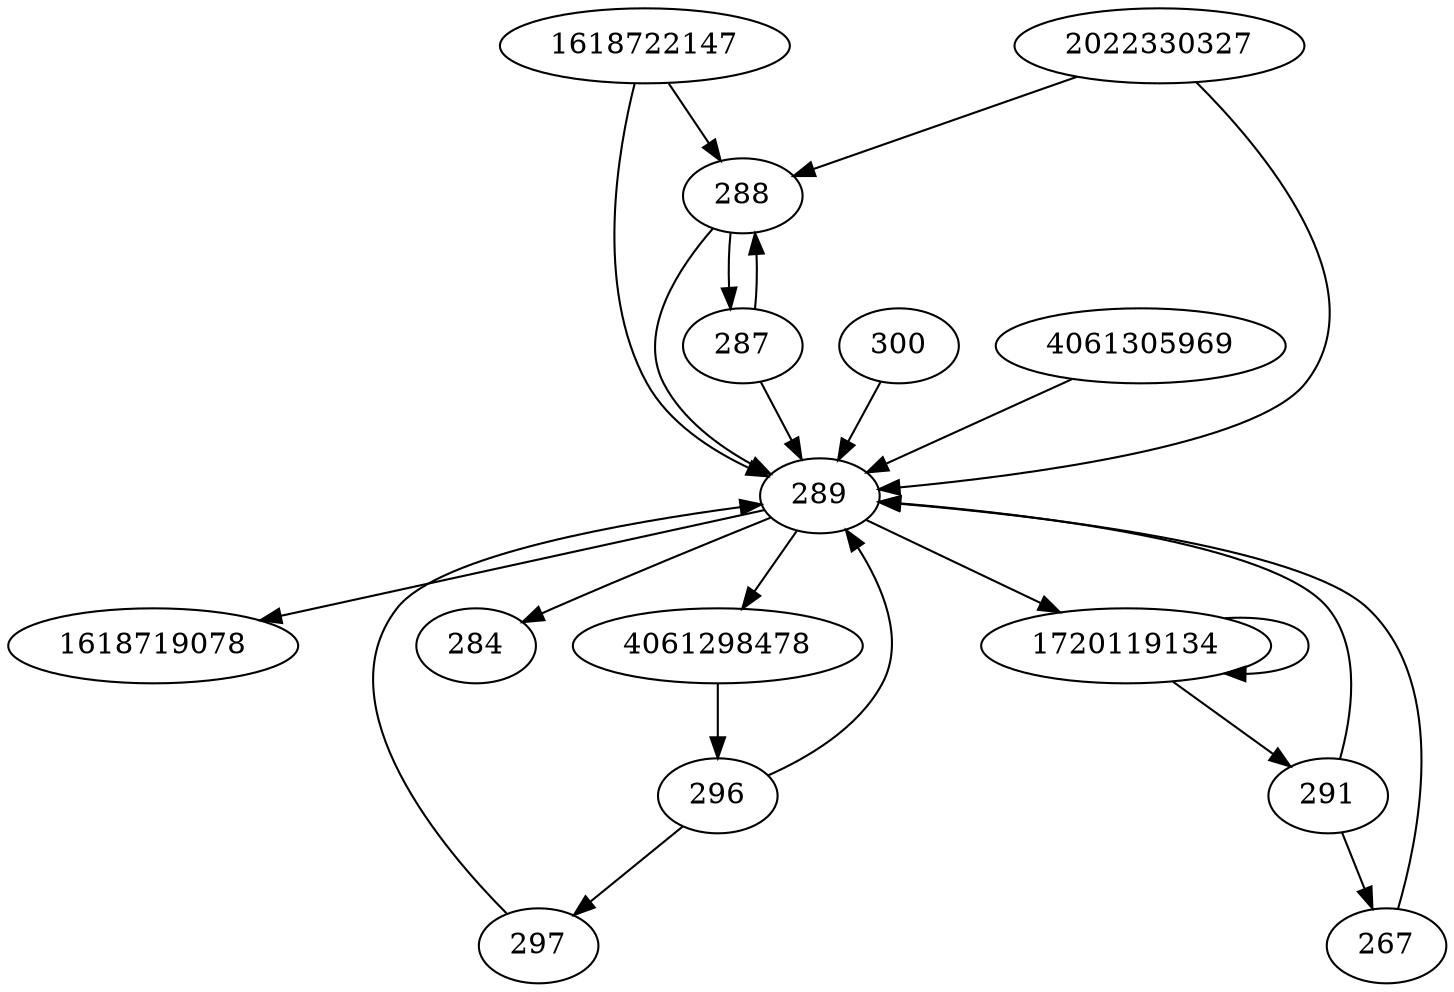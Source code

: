 digraph  {
288;
289;
291;
1618722147;
1618719078;
296;
297;
267;
300;
4061298478;
4061305969;
2022330327;
284;
1720119134;
287;
288 -> 287;
288 -> 289;
289 -> 284;
289 -> 1720119134;
289 -> 4061298478;
289 -> 1618719078;
291 -> 289;
291 -> 267;
1618722147 -> 288;
1618722147 -> 289;
296 -> 289;
296 -> 297;
297 -> 289;
267 -> 289;
300 -> 289;
4061298478 -> 296;
4061305969 -> 289;
2022330327 -> 288;
2022330327 -> 289;
1720119134 -> 291;
1720119134 -> 1720119134;
287 -> 289;
287 -> 288;
}
